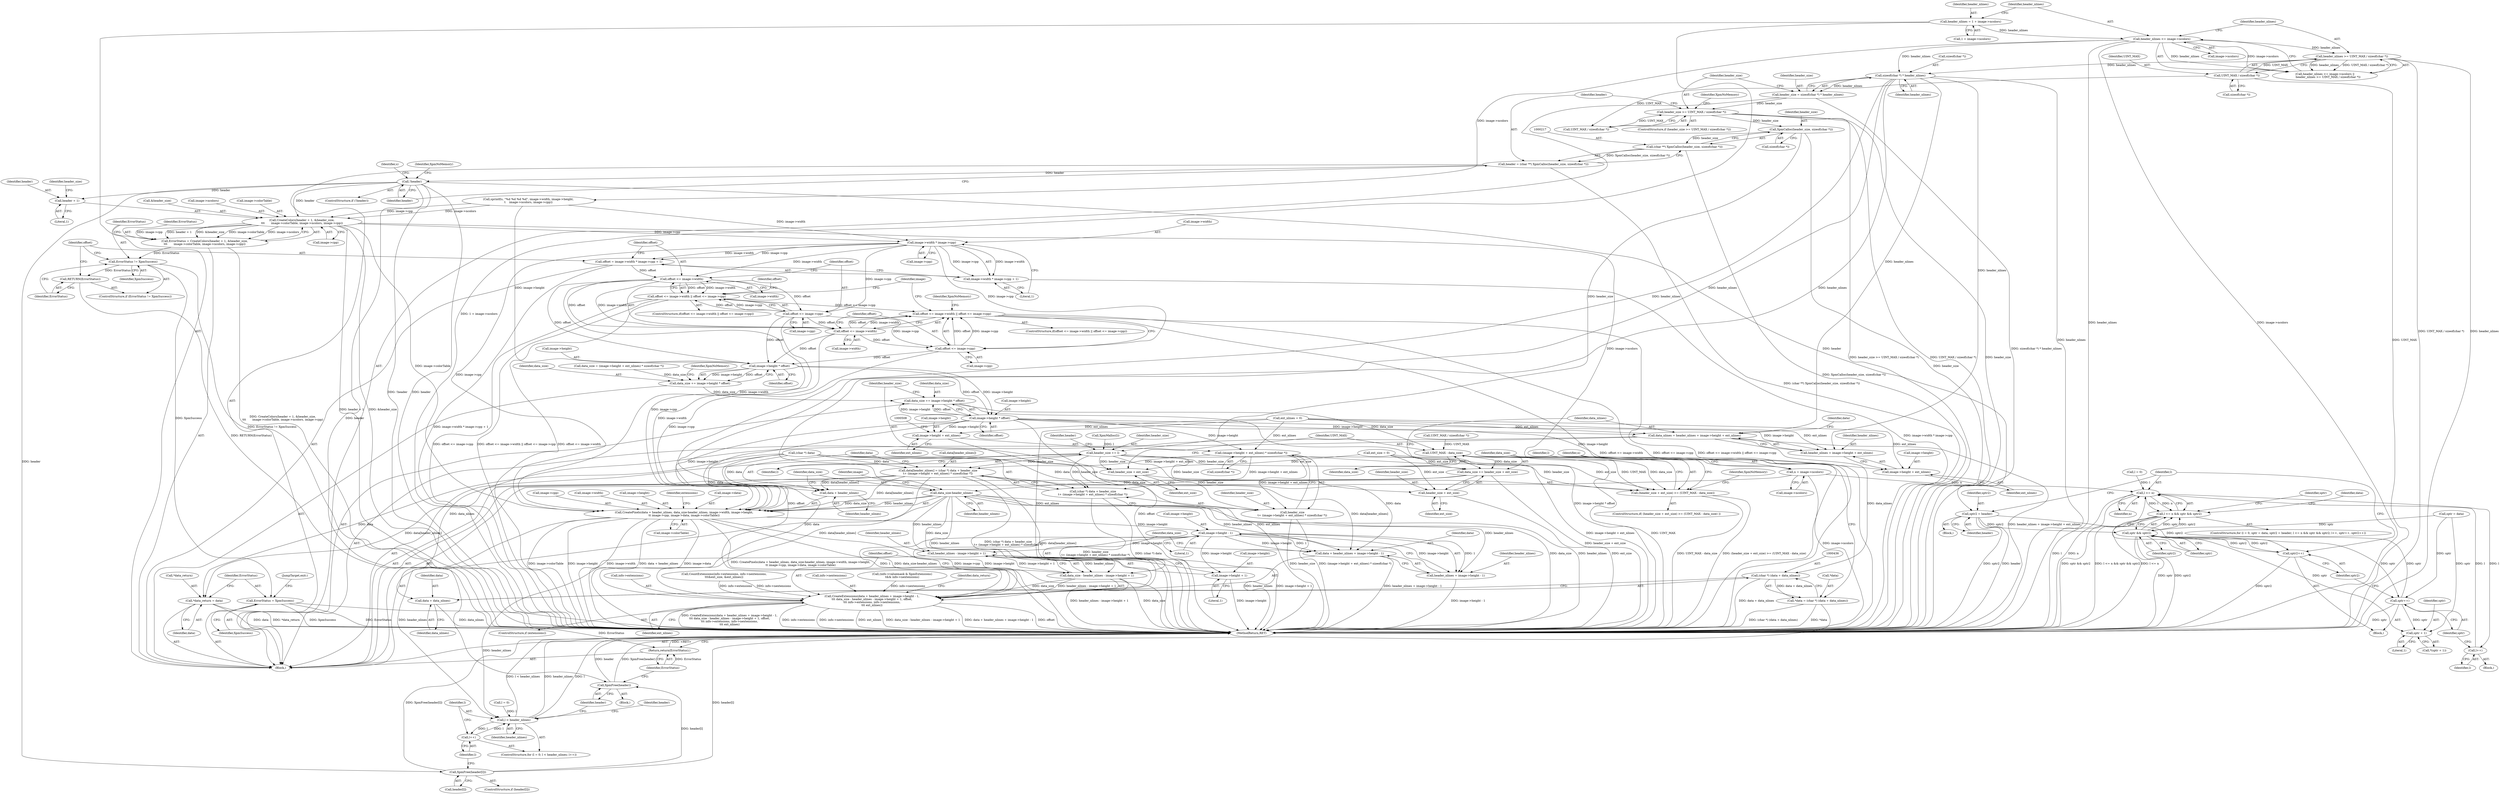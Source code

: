digraph "0_libXpm_d1167418f0fd02a27f617ec5afd6db053afbe185@API" {
"1000201" [label="(Call,sizeof(char *) * header_nlines)"];
"1000186" [label="(Call,header_nlines <= image->ncolors)"];
"1000177" [label="(Call,header_nlines = 1 + image->ncolors)"];
"1000191" [label="(Call,header_nlines >= UINT_MAX / sizeof(char *))"];
"1000193" [label="(Call,UINT_MAX / sizeof(char *))"];
"1000199" [label="(Call,header_size = sizeof(char *) * header_nlines)"];
"1000206" [label="(Call,header_size >= UINT_MAX / sizeof(char *))"];
"1000218" [label="(Call,XpmCalloc(header_size, sizeof(char *)))"];
"1000216" [label="(Call,(char **) XpmCalloc(header_size, sizeof(char *)))"];
"1000214" [label="(Call,header = (char **) XpmCalloc(header_size, sizeof(char *)))"];
"1000223" [label="(Call,!header)"];
"1000309" [label="(Call,CreateColors(header + 1, &header_size,\n\t\t\t       image->colorTable, image->ncolors, image->cpp))"];
"1000307" [label="(Call,ErrorStatus = CreateColors(header + 1, &header_size,\n\t\t\t       image->colorTable, image->ncolors, image->cpp))"];
"1000325" [label="(Call,ErrorStatus != XpmSuccess)"];
"1000328" [label="(Call,RETURN(ErrorStatus))"];
"1000564" [label="(Call,ErrorStatus = XpmSuccess)"];
"1000590" [label="(Return,return(ErrorStatus);)"];
"1000333" [label="(Call,image->width * image->cpp)"];
"1000330" [label="(Call,offset = image->width * image->cpp + 1)"];
"1000343" [label="(Call,offset <= image->width)"];
"1000342" [label="(Call,offset <= image->width || offset <= image->cpp)"];
"1000354" [label="(Call,offset <= image->width || offset <= image->cpp)"];
"1000348" [label="(Call,offset <= image->cpp)"];
"1000355" [label="(Call,offset <= image->width)"];
"1000360" [label="(Call,offset <= image->cpp)"];
"1000394" [label="(Call,image->height * offset)"];
"1000392" [label="(Call,data_size += image->height * offset)"];
"1000401" [label="(Call,data_size += image->height * offset)"];
"1000413" [label="(Call,UINT_MAX - data_size)"];
"1000409" [label="(Call,(header_size + ext_size) >= (UINT_MAX - data_size))"];
"1000418" [label="(Call,data_size += header_size + ext_size)"];
"1000513" [label="(Call,data_size-header_nlines)"];
"1000509" [label="(Call,CreatePixels(data + header_nlines, data_size-header_nlines, image->width, image->height,\n\t\t image->cpp, image->data, image->colorTable))"];
"1000538" [label="(Call,image->height - 1)"];
"1000533" [label="(Call,CreateExtensions(data + header_nlines + image->height - 1,\n\t\t\t data_size - header_nlines - image->height + 1, offset,\n\t\t\t info->extensions, info->nextensions,\n\t\t\t ext_nlines))"];
"1000534" [label="(Call,data + header_nlines + image->height - 1)"];
"1000536" [label="(Call,header_nlines + image->height - 1)"];
"1000545" [label="(Call,header_nlines - image->height + 1)"];
"1000543" [label="(Call,data_size - header_nlines - image->height + 1)"];
"1000575" [label="(Call,l < header_nlines)"];
"1000578" [label="(Call,l++)"];
"1000547" [label="(Call,image->height + 1)"];
"1000403" [label="(Call,image->height * offset)"];
"1000423" [label="(Call,data_nlines = header_nlines + image->height + ext_nlines)"];
"1000435" [label="(Call,(char *) (data + data_nlines))"];
"1000432" [label="(Call,*data = (char *) (data + data_nlines))"];
"1000437" [label="(Call,data + data_nlines)"];
"1000425" [label="(Call,header_nlines + image->height + ext_nlines)"];
"1000427" [label="(Call,image->height + ext_nlines)"];
"1000501" [label="(Call,(image->height + ext_nlines) * sizeof(char *))"];
"1000491" [label="(Call,data[header_nlines] = (char *) data + header_size\n\t+ (image->height + ext_nlines) * sizeof(char *))"];
"1000510" [label="(Call,data + header_nlines)"];
"1000560" [label="(Call,*data_return = data)"];
"1000495" [label="(Call,(char *) data + header_size\n\t+ (image->height + ext_nlines) * sizeof(char *))"];
"1000499" [label="(Call,header_size\n\t+ (image->height + ext_nlines) * sizeof(char *))"];
"1000502" [label="(Call,image->height + ext_nlines)"];
"1000332" [label="(Call,image->width * image->cpp + 1)"];
"1000440" [label="(Call,n = image->ncolors)"];
"1000458" [label="(Call,l <= n)"];
"1000457" [label="(Call,l <= n && sptr && sptr2)"];
"1000465" [label="(Call,l++)"];
"1000310" [label="(Call,header + 1)"];
"1000454" [label="(Call,sptr2 = header)"];
"1000461" [label="(Call,sptr && sptr2)"];
"1000468" [label="(Call,sptr++)"];
"1000480" [label="(Call,sptr + 1)"];
"1000470" [label="(Call,sptr2++)"];
"1000584" [label="(Call,XpmFree(header[l]))"];
"1000588" [label="(Call,XpmFree(header))"];
"1000300" [label="(Call,header_size += l)"];
"1000410" [label="(Call,header_size + ext_size)"];
"1000420" [label="(Call,header_size + ext_size)"];
"1000177" [label="(Call,header_nlines = 1 + image->ncolors)"];
"1000585" [label="(Call,header[l])"];
"1000355" [label="(Call,offset <= image->width)"];
"1000482" [label="(Literal,1)"];
"1000435" [label="(Call,(char *) (data + data_nlines))"];
"1000321" [label="(Call,image->cpp)"];
"1000200" [label="(Identifier,header_size)"];
"1000222" [label="(ControlStructure,if (!header))"];
"1000332" [label="(Call,image->width * image->cpp + 1)"];
"1000500" [label="(Identifier,header_size)"];
"1000314" [label="(Identifier,header_size)"];
"1000432" [label="(Call,*data = (char *) (data + data_nlines))"];
"1000481" [label="(Identifier,sptr)"];
"1000207" [label="(Identifier,header_size)"];
"1000495" [label="(Call,(char *) data + header_size\n\t+ (image->height + ext_nlines) * sizeof(char *))"];
"1000442" [label="(Call,image->ncolors)"];
"1000547" [label="(Call,image->height + 1)"];
"1000348" [label="(Call,offset <= image->cpp)"];
"1000344" [label="(Identifier,offset)"];
"1000544" [label="(Identifier,data_size)"];
"1000404" [label="(Call,image->height)"];
"1000491" [label="(Call,data[header_nlines] = (char *) data + header_size\n\t+ (image->height + ext_nlines) * sizeof(char *))"];
"1000543" [label="(Call,data_size - header_nlines - image->height + 1)"];
"1000433" [label="(Call,*data)"];
"1000545" [label="(Call,header_nlines - image->height + 1)"];
"1000331" [label="(Identifier,offset)"];
"1000507" [label="(Call,sizeof(char *))"];
"1000499" [label="(Call,header_size\n\t+ (image->height + ext_nlines) * sizeof(char *))"];
"1000463" [label="(Identifier,sptr2)"];
"1000178" [label="(Identifier,header_nlines)"];
"1000413" [label="(Call,UINT_MAX - data_size)"];
"1000199" [label="(Call,header_size = sizeof(char *) * header_nlines)"];
"1000522" [label="(Call,image->cpp)"];
"1000580" [label="(ControlStructure,if (header[l]))"];
"1000137" [label="(Call,ext_size = 0)"];
"1000567" [label="(JumpTarget,exit:)"];
"1000516" [label="(Call,image->width)"];
"1000188" [label="(Call,image->ncolors)"];
"1000455" [label="(Identifier,sptr2)"];
"1000410" [label="(Call,header_size + ext_size)"];
"1000305" [label="(Identifier,header)"];
"1000228" [label="(Identifier,s)"];
"1000309" [label="(Call,CreateColors(header + 1, &header_size,\n\t\t\t       image->colorTable, image->ncolors, image->cpp))"];
"1000337" [label="(Call,image->cpp)"];
"1000422" [label="(Identifier,ext_size)"];
"1000356" [label="(Identifier,offset)"];
"1000333" [label="(Call,image->width * image->cpp)"];
"1000371" [label="(Identifier,image)"];
"1000424" [label="(Identifier,data_nlines)"];
"1000561" [label="(Call,*data_return)"];
"1000311" [label="(Identifier,header)"];
"1000343" [label="(Call,offset <= image->width)"];
"1000292" [label="(Call,XpmMalloc(l))"];
"1000219" [label="(Identifier,header_size)"];
"1000328" [label="(Call,RETURN(ErrorStatus))"];
"1000445" [label="(ControlStructure,for (l = 0, sptr = data, sptr2 = header; l <= n && sptr && sptr2; l++, sptr++, sptr2++))"];
"1000394" [label="(Call,image->height * offset)"];
"1000465" [label="(Call,l++)"];
"1000230" [label="(Call,sprintf(s, \"%d %d %d %d\", image->width, image->height,\n\t    image->ncolors, image->cpp))"];
"1000589" [label="(Identifier,header)"];
"1000450" [label="(Block,)"];
"1000310" [label="(Call,header + 1)"];
"1000195" [label="(Call,sizeof(char *))"];
"1000403" [label="(Call,image->height * offset)"];
"1000536" [label="(Call,header_nlines + image->height - 1)"];
"1000179" [label="(Call,1 + image->ncolors)"];
"1000329" [label="(Identifier,ErrorStatus)"];
"1000393" [label="(Identifier,data_size)"];
"1000501" [label="(Call,(image->height + ext_nlines) * sizeof(char *))"];
"1000560" [label="(Call,*data_return = data)"];
"1000325" [label="(Call,ErrorStatus != XpmSuccess)"];
"1000398" [label="(Identifier,offset)"];
"1000205" [label="(ControlStructure,if (header_size >= UINT_MAX / sizeof(char *)))"];
"1000451" [label="(Call,sptr = data)"];
"1000407" [label="(Identifier,offset)"];
"1000419" [label="(Identifier,data_size)"];
"1000313" [label="(Call,&header_size)"];
"1000519" [label="(Call,image->height)"];
"1000434" [label="(Identifier,data)"];
"1000509" [label="(Call,CreatePixels(data + header_nlines, data_size-header_nlines, image->width, image->height,\n\t\t image->cpp, image->data, image->colorTable))"];
"1000466" [label="(Identifier,l)"];
"1000479" [label="(Call,*(sptr + 1))"];
"1000470" [label="(Call,sptr2++)"];
"1000226" [label="(Identifier,XpmNoMemory)"];
"1000551" [label="(Literal,1)"];
"1000440" [label="(Call,n = image->ncolors)"];
"1000459" [label="(Identifier,l)"];
"1000462" [label="(Identifier,sptr)"];
"1000334" [label="(Call,image->width)"];
"1000469" [label="(Identifier,sptr)"];
"1000202" [label="(Call,sizeof(char *))"];
"1000533" [label="(Call,CreateExtensions(data + header_nlines + image->height - 1,\n\t\t\t data_size - header_nlines - image->height + 1, offset,\n\t\t\t info->extensions, info->nextensions,\n\t\t\t ext_nlines))"];
"1000538" [label="(Call,image->height - 1)"];
"1000302" [label="(Identifier,l)"];
"1000438" [label="(Identifier,data)"];
"1000308" [label="(Identifier,ErrorStatus)"];
"1000216" [label="(Call,(char **) XpmCalloc(header_size, sizeof(char *)))"];
"1000590" [label="(Return,return(ErrorStatus);)"];
"1000475" [label="(Identifier,sptr)"];
"1000576" [label="(Identifier,l)"];
"1000141" [label="(Call,ext_nlines = 0)"];
"1000117" [label="(Block,)"];
"1000535" [label="(Identifier,data)"];
"1000582" [label="(Identifier,header)"];
"1000460" [label="(Identifier,n)"];
"1000532" [label="(Identifier,extensions)"];
"1000191" [label="(Call,header_nlines >= UINT_MAX / sizeof(char *))"];
"1000392" [label="(Call,data_size += image->height * offset)"];
"1000301" [label="(Identifier,header_size)"];
"1000441" [label="(Identifier,n)"];
"1000345" [label="(Call,image->width)"];
"1000380" [label="(Call,data_size = (image->height + ext_nlines) * sizeof(char *))"];
"1000395" [label="(Call,image->height)"];
"1000575" [label="(Call,l < header_nlines)"];
"1000307" [label="(Call,ErrorStatus = CreateColors(header + 1, &header_size,\n\t\t\t       image->colorTable, image->ncolors, image->cpp))"];
"1000318" [label="(Call,image->ncolors)"];
"1000414" [label="(Identifier,UINT_MAX)"];
"1000324" [label="(ControlStructure,if (ErrorStatus != XpmSuccess))"];
"1000563" [label="(Identifier,data)"];
"1000192" [label="(Identifier,header_nlines)"];
"1000493" [label="(Identifier,data)"];
"1000457" [label="(Call,l <= n && sptr && sptr2)"];
"1000542" [label="(Literal,1)"];
"1000588" [label="(Call,XpmFree(header))"];
"1000565" [label="(Identifier,ErrorStatus)"];
"1000458" [label="(Call,l <= n)"];
"1000213" [label="(Identifier,XpmNoMemory)"];
"1000456" [label="(Identifier,header)"];
"1000480" [label="(Call,sptr + 1)"];
"1000546" [label="(Identifier,header_nlines)"];
"1000426" [label="(Identifier,header_nlines)"];
"1000208" [label="(Call,UINT_MAX / sizeof(char *))"];
"1000418" [label="(Call,data_size += header_size + ext_size)"];
"1000186" [label="(Call,header_nlines <= image->ncolors)"];
"1000315" [label="(Call,image->colorTable)"];
"1000193" [label="(Call,UINT_MAX / sizeof(char *))"];
"1000362" [label="(Call,image->cpp)"];
"1000330" [label="(Call,offset = image->width * image->cpp + 1)"];
"1000400" [label="(Identifier,XpmNoMemory)"];
"1000566" [label="(Identifier,XpmSuccess)"];
"1000366" [label="(Identifier,XpmNoMemory)"];
"1000215" [label="(Identifier,header)"];
"1000512" [label="(Identifier,header_nlines)"];
"1000411" [label="(Identifier,header_size)"];
"1000326" [label="(Identifier,ErrorStatus)"];
"1000454" [label="(Call,sptr2 = header)"];
"1000537" [label="(Identifier,header_nlines)"];
"1000492" [label="(Call,data[header_nlines])"];
"1000511" [label="(Identifier,data)"];
"1000412" [label="(Identifier,ext_size)"];
"1000548" [label="(Call,image->height)"];
"1000185" [label="(Call,header_nlines <= image->ncolors ||\n       header_nlines >= UINT_MAX / sizeof(char *))"];
"1000539" [label="(Call,image->height)"];
"1000423" [label="(Call,data_nlines = header_nlines + image->height + ext_nlines)"];
"1000360" [label="(Call,offset <= image->cpp)"];
"1000417" [label="(Identifier,XpmNoMemory)"];
"1000420" [label="(Call,header_size + ext_size)"];
"1000556" [label="(Call,info->nextensions)"];
"1000341" [label="(ControlStructure,if(offset <= image->width || offset <= image->cpp))"];
"1000204" [label="(Identifier,header_nlines)"];
"1000220" [label="(Call,sizeof(char *))"];
"1000350" [label="(Call,image->cpp)"];
"1000201" [label="(Call,sizeof(char *) * header_nlines)"];
"1000155" [label="(Call,(info->valuemask & XpmExtensions)\n\t&& info->nextensions)"];
"1000431" [label="(Identifier,ext_nlines)"];
"1000572" [label="(Call,l = 0)"];
"1000349" [label="(Identifier,offset)"];
"1000300" [label="(Call,header_size += l)"];
"1000531" [label="(ControlStructure,if (extensions))"];
"1000428" [label="(Call,image->height)"];
"1000401" [label="(Call,data_size += image->height * offset)"];
"1000591" [label="(Identifier,ErrorStatus)"];
"1000357" [label="(Call,image->width)"];
"1000592" [label="(MethodReturn,RET)"];
"1000223" [label="(Call,!header)"];
"1000525" [label="(Call,image->data)"];
"1000559" [label="(Identifier,ext_nlines)"];
"1000513" [label="(Call,data_size-header_nlines)"];
"1000415" [label="(Identifier,data_size)"];
"1000194" [label="(Identifier,UINT_MAX)"];
"1000562" [label="(Identifier,data_return)"];
"1000218" [label="(Call,XpmCalloc(header_size, sizeof(char *)))"];
"1000214" [label="(Call,header = (char **) XpmCalloc(header_size, sizeof(char *)))"];
"1000166" [label="(Call,CountExtensions(info->extensions, info->nextensions,\n\t\t\t&ext_size, &ext_nlines))"];
"1000437" [label="(Call,data + data_nlines)"];
"1000448" [label="(Identifier,l)"];
"1000570" [label="(Block,)"];
"1000327" [label="(Identifier,XpmSuccess)"];
"1000206" [label="(Call,header_size >= UINT_MAX / sizeof(char *))"];
"1000553" [label="(Call,info->extensions)"];
"1000187" [label="(Identifier,header_nlines)"];
"1000571" [label="(ControlStructure,for (l = 0; l < header_nlines; l++))"];
"1000496" [label="(Call,(char *) data)"];
"1000464" [label="(Block,)"];
"1000471" [label="(Identifier,sptr2)"];
"1000514" [label="(Identifier,data_size)"];
"1000502" [label="(Call,image->height + ext_nlines)"];
"1000361" [label="(Identifier,offset)"];
"1000564" [label="(Call,ErrorStatus = XpmSuccess)"];
"1000408" [label="(ControlStructure,if( (header_size + ext_size) >= (UINT_MAX - data_size) ))"];
"1000517" [label="(Identifier,image)"];
"1000224" [label="(Identifier,header)"];
"1000354" [label="(Call,offset <= image->width || offset <= image->cpp)"];
"1000579" [label="(Identifier,l)"];
"1000427" [label="(Call,image->height + ext_nlines)"];
"1000425" [label="(Call,header_nlines + image->height + ext_nlines)"];
"1000447" [label="(Call,l = 0)"];
"1000342" [label="(Call,offset <= image->width || offset <= image->cpp)"];
"1000461" [label="(Call,sptr && sptr2)"];
"1000468" [label="(Call,sptr++)"];
"1000584" [label="(Call,XpmFree(header[l]))"];
"1000374" [label="(Call,UINT_MAX / sizeof(char *))"];
"1000503" [label="(Call,image->height)"];
"1000506" [label="(Identifier,ext_nlines)"];
"1000510" [label="(Call,data + header_nlines)"];
"1000312" [label="(Literal,1)"];
"1000467" [label="(Block,)"];
"1000340" [label="(Literal,1)"];
"1000402" [label="(Identifier,data_size)"];
"1000552" [label="(Identifier,offset)"];
"1000439" [label="(Identifier,data_nlines)"];
"1000353" [label="(ControlStructure,if(offset <= image->width || offset <= image->cpp))"];
"1000515" [label="(Identifier,header_nlines)"];
"1000578" [label="(Call,l++)"];
"1000409" [label="(Call,(header_size + ext_size) >= (UINT_MAX - data_size))"];
"1000528" [label="(Call,image->colorTable)"];
"1000421" [label="(Identifier,header_size)"];
"1000534" [label="(Call,data + header_nlines + image->height - 1)"];
"1000577" [label="(Identifier,header_nlines)"];
"1000201" -> "1000199"  [label="AST: "];
"1000201" -> "1000204"  [label="CFG: "];
"1000202" -> "1000201"  [label="AST: "];
"1000204" -> "1000201"  [label="AST: "];
"1000199" -> "1000201"  [label="CFG: "];
"1000201" -> "1000592"  [label="DDG: header_nlines"];
"1000201" -> "1000199"  [label="DDG: header_nlines"];
"1000186" -> "1000201"  [label="DDG: header_nlines"];
"1000191" -> "1000201"  [label="DDG: header_nlines"];
"1000201" -> "1000423"  [label="DDG: header_nlines"];
"1000201" -> "1000425"  [label="DDG: header_nlines"];
"1000201" -> "1000509"  [label="DDG: header_nlines"];
"1000201" -> "1000510"  [label="DDG: header_nlines"];
"1000201" -> "1000513"  [label="DDG: header_nlines"];
"1000186" -> "1000185"  [label="AST: "];
"1000186" -> "1000188"  [label="CFG: "];
"1000187" -> "1000186"  [label="AST: "];
"1000188" -> "1000186"  [label="AST: "];
"1000192" -> "1000186"  [label="CFG: "];
"1000185" -> "1000186"  [label="CFG: "];
"1000186" -> "1000592"  [label="DDG: image->ncolors"];
"1000186" -> "1000592"  [label="DDG: header_nlines"];
"1000186" -> "1000185"  [label="DDG: header_nlines"];
"1000186" -> "1000185"  [label="DDG: image->ncolors"];
"1000177" -> "1000186"  [label="DDG: header_nlines"];
"1000186" -> "1000191"  [label="DDG: header_nlines"];
"1000186" -> "1000230"  [label="DDG: image->ncolors"];
"1000177" -> "1000117"  [label="AST: "];
"1000177" -> "1000179"  [label="CFG: "];
"1000178" -> "1000177"  [label="AST: "];
"1000179" -> "1000177"  [label="AST: "];
"1000187" -> "1000177"  [label="CFG: "];
"1000177" -> "1000592"  [label="DDG: 1 + image->ncolors"];
"1000191" -> "1000185"  [label="AST: "];
"1000191" -> "1000193"  [label="CFG: "];
"1000192" -> "1000191"  [label="AST: "];
"1000193" -> "1000191"  [label="AST: "];
"1000185" -> "1000191"  [label="CFG: "];
"1000191" -> "1000592"  [label="DDG: UINT_MAX / sizeof(char *)"];
"1000191" -> "1000592"  [label="DDG: header_nlines"];
"1000191" -> "1000185"  [label="DDG: header_nlines"];
"1000191" -> "1000185"  [label="DDG: UINT_MAX / sizeof(char *)"];
"1000193" -> "1000191"  [label="DDG: UINT_MAX"];
"1000193" -> "1000195"  [label="CFG: "];
"1000194" -> "1000193"  [label="AST: "];
"1000195" -> "1000193"  [label="AST: "];
"1000193" -> "1000592"  [label="DDG: UINT_MAX"];
"1000193" -> "1000208"  [label="DDG: UINT_MAX"];
"1000199" -> "1000117"  [label="AST: "];
"1000200" -> "1000199"  [label="AST: "];
"1000207" -> "1000199"  [label="CFG: "];
"1000199" -> "1000592"  [label="DDG: sizeof(char *) * header_nlines"];
"1000199" -> "1000206"  [label="DDG: header_size"];
"1000206" -> "1000205"  [label="AST: "];
"1000206" -> "1000208"  [label="CFG: "];
"1000207" -> "1000206"  [label="AST: "];
"1000208" -> "1000206"  [label="AST: "];
"1000213" -> "1000206"  [label="CFG: "];
"1000215" -> "1000206"  [label="CFG: "];
"1000206" -> "1000592"  [label="DDG: header_size >= UINT_MAX / sizeof(char *)"];
"1000206" -> "1000592"  [label="DDG: UINT_MAX / sizeof(char *)"];
"1000206" -> "1000592"  [label="DDG: header_size"];
"1000208" -> "1000206"  [label="DDG: UINT_MAX"];
"1000206" -> "1000218"  [label="DDG: header_size"];
"1000218" -> "1000216"  [label="AST: "];
"1000218" -> "1000220"  [label="CFG: "];
"1000219" -> "1000218"  [label="AST: "];
"1000220" -> "1000218"  [label="AST: "];
"1000216" -> "1000218"  [label="CFG: "];
"1000218" -> "1000592"  [label="DDG: header_size"];
"1000218" -> "1000216"  [label="DDG: header_size"];
"1000218" -> "1000300"  [label="DDG: header_size"];
"1000216" -> "1000214"  [label="AST: "];
"1000217" -> "1000216"  [label="AST: "];
"1000214" -> "1000216"  [label="CFG: "];
"1000216" -> "1000592"  [label="DDG: XpmCalloc(header_size, sizeof(char *))"];
"1000216" -> "1000214"  [label="DDG: XpmCalloc(header_size, sizeof(char *))"];
"1000214" -> "1000117"  [label="AST: "];
"1000215" -> "1000214"  [label="AST: "];
"1000224" -> "1000214"  [label="CFG: "];
"1000214" -> "1000592"  [label="DDG: (char **) XpmCalloc(header_size, sizeof(char *))"];
"1000214" -> "1000223"  [label="DDG: header"];
"1000223" -> "1000222"  [label="AST: "];
"1000223" -> "1000224"  [label="CFG: "];
"1000224" -> "1000223"  [label="AST: "];
"1000226" -> "1000223"  [label="CFG: "];
"1000228" -> "1000223"  [label="CFG: "];
"1000223" -> "1000592"  [label="DDG: !header"];
"1000223" -> "1000592"  [label="DDG: header"];
"1000223" -> "1000309"  [label="DDG: header"];
"1000223" -> "1000310"  [label="DDG: header"];
"1000223" -> "1000454"  [label="DDG: header"];
"1000223" -> "1000584"  [label="DDG: header"];
"1000223" -> "1000588"  [label="DDG: header"];
"1000309" -> "1000307"  [label="AST: "];
"1000309" -> "1000321"  [label="CFG: "];
"1000310" -> "1000309"  [label="AST: "];
"1000313" -> "1000309"  [label="AST: "];
"1000315" -> "1000309"  [label="AST: "];
"1000318" -> "1000309"  [label="AST: "];
"1000321" -> "1000309"  [label="AST: "];
"1000307" -> "1000309"  [label="CFG: "];
"1000309" -> "1000592"  [label="DDG: header + 1"];
"1000309" -> "1000592"  [label="DDG: &header_size"];
"1000309" -> "1000307"  [label="DDG: image->cpp"];
"1000309" -> "1000307"  [label="DDG: header + 1"];
"1000309" -> "1000307"  [label="DDG: &header_size"];
"1000309" -> "1000307"  [label="DDG: image->colorTable"];
"1000309" -> "1000307"  [label="DDG: image->ncolors"];
"1000230" -> "1000309"  [label="DDG: image->ncolors"];
"1000230" -> "1000309"  [label="DDG: image->cpp"];
"1000309" -> "1000333"  [label="DDG: image->cpp"];
"1000309" -> "1000440"  [label="DDG: image->ncolors"];
"1000309" -> "1000509"  [label="DDG: image->colorTable"];
"1000307" -> "1000117"  [label="AST: "];
"1000308" -> "1000307"  [label="AST: "];
"1000326" -> "1000307"  [label="CFG: "];
"1000307" -> "1000592"  [label="DDG: CreateColors(header + 1, &header_size,\n\t\t\t       image->colorTable, image->ncolors, image->cpp)"];
"1000307" -> "1000325"  [label="DDG: ErrorStatus"];
"1000325" -> "1000324"  [label="AST: "];
"1000325" -> "1000327"  [label="CFG: "];
"1000326" -> "1000325"  [label="AST: "];
"1000327" -> "1000325"  [label="AST: "];
"1000329" -> "1000325"  [label="CFG: "];
"1000331" -> "1000325"  [label="CFG: "];
"1000325" -> "1000592"  [label="DDG: ErrorStatus != XpmSuccess"];
"1000325" -> "1000328"  [label="DDG: ErrorStatus"];
"1000325" -> "1000564"  [label="DDG: XpmSuccess"];
"1000328" -> "1000324"  [label="AST: "];
"1000328" -> "1000329"  [label="CFG: "];
"1000329" -> "1000328"  [label="AST: "];
"1000331" -> "1000328"  [label="CFG: "];
"1000328" -> "1000592"  [label="DDG: RETURN(ErrorStatus)"];
"1000564" -> "1000117"  [label="AST: "];
"1000564" -> "1000566"  [label="CFG: "];
"1000565" -> "1000564"  [label="AST: "];
"1000566" -> "1000564"  [label="AST: "];
"1000567" -> "1000564"  [label="CFG: "];
"1000564" -> "1000592"  [label="DDG: XpmSuccess"];
"1000564" -> "1000592"  [label="DDG: ErrorStatus"];
"1000564" -> "1000590"  [label="DDG: ErrorStatus"];
"1000590" -> "1000117"  [label="AST: "];
"1000590" -> "1000591"  [label="CFG: "];
"1000591" -> "1000590"  [label="AST: "];
"1000592" -> "1000590"  [label="CFG: "];
"1000590" -> "1000592"  [label="DDG: <RET>"];
"1000591" -> "1000590"  [label="DDG: ErrorStatus"];
"1000333" -> "1000332"  [label="AST: "];
"1000333" -> "1000337"  [label="CFG: "];
"1000334" -> "1000333"  [label="AST: "];
"1000337" -> "1000333"  [label="AST: "];
"1000340" -> "1000333"  [label="CFG: "];
"1000333" -> "1000330"  [label="DDG: image->width"];
"1000333" -> "1000330"  [label="DDG: image->cpp"];
"1000333" -> "1000332"  [label="DDG: image->width"];
"1000333" -> "1000332"  [label="DDG: image->cpp"];
"1000230" -> "1000333"  [label="DDG: image->width"];
"1000333" -> "1000343"  [label="DDG: image->width"];
"1000333" -> "1000348"  [label="DDG: image->cpp"];
"1000333" -> "1000360"  [label="DDG: image->cpp"];
"1000333" -> "1000509"  [label="DDG: image->cpp"];
"1000330" -> "1000117"  [label="AST: "];
"1000330" -> "1000332"  [label="CFG: "];
"1000331" -> "1000330"  [label="AST: "];
"1000332" -> "1000330"  [label="AST: "];
"1000344" -> "1000330"  [label="CFG: "];
"1000330" -> "1000592"  [label="DDG: image->width * image->cpp + 1"];
"1000330" -> "1000343"  [label="DDG: offset"];
"1000343" -> "1000342"  [label="AST: "];
"1000343" -> "1000345"  [label="CFG: "];
"1000344" -> "1000343"  [label="AST: "];
"1000345" -> "1000343"  [label="AST: "];
"1000349" -> "1000343"  [label="CFG: "];
"1000342" -> "1000343"  [label="CFG: "];
"1000343" -> "1000342"  [label="DDG: offset"];
"1000343" -> "1000342"  [label="DDG: image->width"];
"1000343" -> "1000348"  [label="DDG: offset"];
"1000343" -> "1000355"  [label="DDG: offset"];
"1000343" -> "1000355"  [label="DDG: image->width"];
"1000343" -> "1000394"  [label="DDG: offset"];
"1000343" -> "1000509"  [label="DDG: image->width"];
"1000342" -> "1000341"  [label="AST: "];
"1000342" -> "1000348"  [label="CFG: "];
"1000348" -> "1000342"  [label="AST: "];
"1000356" -> "1000342"  [label="CFG: "];
"1000371" -> "1000342"  [label="CFG: "];
"1000342" -> "1000592"  [label="DDG: offset <= image->width"];
"1000342" -> "1000592"  [label="DDG: offset <= image->cpp"];
"1000342" -> "1000592"  [label="DDG: offset <= image->width || offset <= image->cpp"];
"1000348" -> "1000342"  [label="DDG: offset"];
"1000348" -> "1000342"  [label="DDG: image->cpp"];
"1000342" -> "1000354"  [label="DDG: offset <= image->cpp"];
"1000354" -> "1000353"  [label="AST: "];
"1000354" -> "1000355"  [label="CFG: "];
"1000354" -> "1000360"  [label="CFG: "];
"1000355" -> "1000354"  [label="AST: "];
"1000360" -> "1000354"  [label="AST: "];
"1000366" -> "1000354"  [label="CFG: "];
"1000371" -> "1000354"  [label="CFG: "];
"1000354" -> "1000592"  [label="DDG: offset <= image->cpp"];
"1000354" -> "1000592"  [label="DDG: offset <= image->width || offset <= image->cpp"];
"1000354" -> "1000592"  [label="DDG: offset <= image->width"];
"1000355" -> "1000354"  [label="DDG: offset"];
"1000355" -> "1000354"  [label="DDG: image->width"];
"1000360" -> "1000354"  [label="DDG: offset"];
"1000360" -> "1000354"  [label="DDG: image->cpp"];
"1000348" -> "1000350"  [label="CFG: "];
"1000349" -> "1000348"  [label="AST: "];
"1000350" -> "1000348"  [label="AST: "];
"1000348" -> "1000355"  [label="DDG: offset"];
"1000348" -> "1000360"  [label="DDG: image->cpp"];
"1000348" -> "1000394"  [label="DDG: offset"];
"1000348" -> "1000509"  [label="DDG: image->cpp"];
"1000355" -> "1000357"  [label="CFG: "];
"1000356" -> "1000355"  [label="AST: "];
"1000357" -> "1000355"  [label="AST: "];
"1000361" -> "1000355"  [label="CFG: "];
"1000355" -> "1000360"  [label="DDG: offset"];
"1000355" -> "1000394"  [label="DDG: offset"];
"1000355" -> "1000509"  [label="DDG: image->width"];
"1000360" -> "1000362"  [label="CFG: "];
"1000361" -> "1000360"  [label="AST: "];
"1000362" -> "1000360"  [label="AST: "];
"1000360" -> "1000394"  [label="DDG: offset"];
"1000360" -> "1000509"  [label="DDG: image->cpp"];
"1000394" -> "1000392"  [label="AST: "];
"1000394" -> "1000398"  [label="CFG: "];
"1000395" -> "1000394"  [label="AST: "];
"1000398" -> "1000394"  [label="AST: "];
"1000392" -> "1000394"  [label="CFG: "];
"1000394" -> "1000392"  [label="DDG: image->height"];
"1000394" -> "1000392"  [label="DDG: offset"];
"1000230" -> "1000394"  [label="DDG: image->height"];
"1000394" -> "1000403"  [label="DDG: image->height"];
"1000394" -> "1000403"  [label="DDG: offset"];
"1000392" -> "1000117"  [label="AST: "];
"1000393" -> "1000392"  [label="AST: "];
"1000400" -> "1000392"  [label="CFG: "];
"1000380" -> "1000392"  [label="DDG: data_size"];
"1000392" -> "1000401"  [label="DDG: data_size"];
"1000401" -> "1000117"  [label="AST: "];
"1000401" -> "1000403"  [label="CFG: "];
"1000402" -> "1000401"  [label="AST: "];
"1000403" -> "1000401"  [label="AST: "];
"1000411" -> "1000401"  [label="CFG: "];
"1000401" -> "1000592"  [label="DDG: image->height * offset"];
"1000403" -> "1000401"  [label="DDG: image->height"];
"1000403" -> "1000401"  [label="DDG: offset"];
"1000401" -> "1000413"  [label="DDG: data_size"];
"1000413" -> "1000409"  [label="AST: "];
"1000413" -> "1000415"  [label="CFG: "];
"1000414" -> "1000413"  [label="AST: "];
"1000415" -> "1000413"  [label="AST: "];
"1000409" -> "1000413"  [label="CFG: "];
"1000413" -> "1000592"  [label="DDG: UINT_MAX"];
"1000413" -> "1000409"  [label="DDG: UINT_MAX"];
"1000413" -> "1000409"  [label="DDG: data_size"];
"1000374" -> "1000413"  [label="DDG: UINT_MAX"];
"1000413" -> "1000418"  [label="DDG: data_size"];
"1000409" -> "1000408"  [label="AST: "];
"1000410" -> "1000409"  [label="AST: "];
"1000417" -> "1000409"  [label="CFG: "];
"1000419" -> "1000409"  [label="CFG: "];
"1000409" -> "1000592"  [label="DDG: (header_size + ext_size) >= (UINT_MAX - data_size)"];
"1000409" -> "1000592"  [label="DDG: UINT_MAX - data_size"];
"1000300" -> "1000409"  [label="DDG: header_size"];
"1000137" -> "1000409"  [label="DDG: ext_size"];
"1000418" -> "1000117"  [label="AST: "];
"1000418" -> "1000420"  [label="CFG: "];
"1000419" -> "1000418"  [label="AST: "];
"1000420" -> "1000418"  [label="AST: "];
"1000424" -> "1000418"  [label="CFG: "];
"1000418" -> "1000592"  [label="DDG: header_size + ext_size"];
"1000300" -> "1000418"  [label="DDG: header_size"];
"1000137" -> "1000418"  [label="DDG: ext_size"];
"1000418" -> "1000513"  [label="DDG: data_size"];
"1000513" -> "1000509"  [label="AST: "];
"1000513" -> "1000515"  [label="CFG: "];
"1000514" -> "1000513"  [label="AST: "];
"1000515" -> "1000513"  [label="AST: "];
"1000517" -> "1000513"  [label="CFG: "];
"1000513" -> "1000592"  [label="DDG: data_size"];
"1000513" -> "1000592"  [label="DDG: header_nlines"];
"1000513" -> "1000509"  [label="DDG: data_size"];
"1000513" -> "1000509"  [label="DDG: header_nlines"];
"1000513" -> "1000533"  [label="DDG: header_nlines"];
"1000513" -> "1000534"  [label="DDG: header_nlines"];
"1000513" -> "1000536"  [label="DDG: header_nlines"];
"1000513" -> "1000543"  [label="DDG: data_size"];
"1000513" -> "1000545"  [label="DDG: header_nlines"];
"1000513" -> "1000575"  [label="DDG: header_nlines"];
"1000509" -> "1000117"  [label="AST: "];
"1000509" -> "1000528"  [label="CFG: "];
"1000510" -> "1000509"  [label="AST: "];
"1000516" -> "1000509"  [label="AST: "];
"1000519" -> "1000509"  [label="AST: "];
"1000522" -> "1000509"  [label="AST: "];
"1000525" -> "1000509"  [label="AST: "];
"1000528" -> "1000509"  [label="AST: "];
"1000532" -> "1000509"  [label="CFG: "];
"1000509" -> "1000592"  [label="DDG: image->data"];
"1000509" -> "1000592"  [label="DDG: CreatePixels(data + header_nlines, data_size-header_nlines, image->width, image->height,\n\t\t image->cpp, image->data, image->colorTable)"];
"1000509" -> "1000592"  [label="DDG: data_size-header_nlines"];
"1000509" -> "1000592"  [label="DDG: image->cpp"];
"1000509" -> "1000592"  [label="DDG: image->colorTable"];
"1000509" -> "1000592"  [label="DDG: image->height"];
"1000509" -> "1000592"  [label="DDG: image->width"];
"1000509" -> "1000592"  [label="DDG: data + header_nlines"];
"1000496" -> "1000509"  [label="DDG: data"];
"1000491" -> "1000509"  [label="DDG: data[header_nlines]"];
"1000403" -> "1000509"  [label="DDG: image->height"];
"1000509" -> "1000538"  [label="DDG: image->height"];
"1000538" -> "1000536"  [label="AST: "];
"1000538" -> "1000542"  [label="CFG: "];
"1000539" -> "1000538"  [label="AST: "];
"1000542" -> "1000538"  [label="AST: "];
"1000536" -> "1000538"  [label="CFG: "];
"1000538" -> "1000533"  [label="DDG: image->height"];
"1000538" -> "1000533"  [label="DDG: 1"];
"1000538" -> "1000534"  [label="DDG: image->height"];
"1000538" -> "1000534"  [label="DDG: 1"];
"1000538" -> "1000536"  [label="DDG: image->height"];
"1000538" -> "1000536"  [label="DDG: 1"];
"1000538" -> "1000545"  [label="DDG: image->height"];
"1000538" -> "1000547"  [label="DDG: image->height"];
"1000533" -> "1000531"  [label="AST: "];
"1000533" -> "1000559"  [label="CFG: "];
"1000534" -> "1000533"  [label="AST: "];
"1000543" -> "1000533"  [label="AST: "];
"1000552" -> "1000533"  [label="AST: "];
"1000553" -> "1000533"  [label="AST: "];
"1000556" -> "1000533"  [label="AST: "];
"1000559" -> "1000533"  [label="AST: "];
"1000562" -> "1000533"  [label="CFG: "];
"1000533" -> "1000592"  [label="DDG: CreateExtensions(data + header_nlines + image->height - 1,\n\t\t\t data_size - header_nlines - image->height + 1, offset,\n\t\t\t info->extensions, info->nextensions,\n\t\t\t ext_nlines)"];
"1000533" -> "1000592"  [label="DDG: info->extensions"];
"1000533" -> "1000592"  [label="DDG: info->nextensions"];
"1000533" -> "1000592"  [label="DDG: ext_nlines"];
"1000533" -> "1000592"  [label="DDG: data_size - header_nlines - image->height + 1"];
"1000533" -> "1000592"  [label="DDG: data + header_nlines + image->height - 1"];
"1000533" -> "1000592"  [label="DDG: offset"];
"1000491" -> "1000533"  [label="DDG: data[header_nlines]"];
"1000496" -> "1000533"  [label="DDG: data"];
"1000543" -> "1000533"  [label="DDG: data_size"];
"1000543" -> "1000533"  [label="DDG: header_nlines - image->height + 1"];
"1000403" -> "1000533"  [label="DDG: offset"];
"1000166" -> "1000533"  [label="DDG: info->extensions"];
"1000166" -> "1000533"  [label="DDG: info->nextensions"];
"1000155" -> "1000533"  [label="DDG: info->nextensions"];
"1000141" -> "1000533"  [label="DDG: ext_nlines"];
"1000534" -> "1000536"  [label="CFG: "];
"1000535" -> "1000534"  [label="AST: "];
"1000536" -> "1000534"  [label="AST: "];
"1000544" -> "1000534"  [label="CFG: "];
"1000534" -> "1000592"  [label="DDG: header_nlines + image->height - 1"];
"1000491" -> "1000534"  [label="DDG: data[header_nlines]"];
"1000496" -> "1000534"  [label="DDG: data"];
"1000537" -> "1000536"  [label="AST: "];
"1000536" -> "1000592"  [label="DDG: image->height - 1"];
"1000545" -> "1000543"  [label="AST: "];
"1000545" -> "1000547"  [label="CFG: "];
"1000546" -> "1000545"  [label="AST: "];
"1000547" -> "1000545"  [label="AST: "];
"1000543" -> "1000545"  [label="CFG: "];
"1000545" -> "1000592"  [label="DDG: header_nlines"];
"1000545" -> "1000592"  [label="DDG: image->height + 1"];
"1000545" -> "1000543"  [label="DDG: header_nlines"];
"1000545" -> "1000543"  [label="DDG: image->height + 1"];
"1000545" -> "1000575"  [label="DDG: header_nlines"];
"1000544" -> "1000543"  [label="AST: "];
"1000552" -> "1000543"  [label="CFG: "];
"1000543" -> "1000592"  [label="DDG: header_nlines - image->height + 1"];
"1000543" -> "1000592"  [label="DDG: data_size"];
"1000575" -> "1000571"  [label="AST: "];
"1000575" -> "1000577"  [label="CFG: "];
"1000576" -> "1000575"  [label="AST: "];
"1000577" -> "1000575"  [label="AST: "];
"1000582" -> "1000575"  [label="CFG: "];
"1000589" -> "1000575"  [label="CFG: "];
"1000575" -> "1000592"  [label="DDG: l < header_nlines"];
"1000575" -> "1000592"  [label="DDG: header_nlines"];
"1000575" -> "1000592"  [label="DDG: l"];
"1000578" -> "1000575"  [label="DDG: l"];
"1000572" -> "1000575"  [label="DDG: l"];
"1000575" -> "1000578"  [label="DDG: l"];
"1000578" -> "1000571"  [label="AST: "];
"1000578" -> "1000579"  [label="CFG: "];
"1000579" -> "1000578"  [label="AST: "];
"1000576" -> "1000578"  [label="CFG: "];
"1000547" -> "1000551"  [label="CFG: "];
"1000548" -> "1000547"  [label="AST: "];
"1000551" -> "1000547"  [label="AST: "];
"1000547" -> "1000592"  [label="DDG: image->height"];
"1000403" -> "1000407"  [label="CFG: "];
"1000404" -> "1000403"  [label="AST: "];
"1000407" -> "1000403"  [label="AST: "];
"1000403" -> "1000592"  [label="DDG: offset"];
"1000403" -> "1000423"  [label="DDG: image->height"];
"1000403" -> "1000425"  [label="DDG: image->height"];
"1000403" -> "1000427"  [label="DDG: image->height"];
"1000403" -> "1000501"  [label="DDG: image->height"];
"1000403" -> "1000502"  [label="DDG: image->height"];
"1000423" -> "1000117"  [label="AST: "];
"1000423" -> "1000425"  [label="CFG: "];
"1000424" -> "1000423"  [label="AST: "];
"1000425" -> "1000423"  [label="AST: "];
"1000434" -> "1000423"  [label="CFG: "];
"1000423" -> "1000592"  [label="DDG: header_nlines + image->height + ext_nlines"];
"1000141" -> "1000423"  [label="DDG: ext_nlines"];
"1000423" -> "1000435"  [label="DDG: data_nlines"];
"1000423" -> "1000437"  [label="DDG: data_nlines"];
"1000435" -> "1000432"  [label="AST: "];
"1000435" -> "1000437"  [label="CFG: "];
"1000436" -> "1000435"  [label="AST: "];
"1000437" -> "1000435"  [label="AST: "];
"1000432" -> "1000435"  [label="CFG: "];
"1000435" -> "1000592"  [label="DDG: data + data_nlines"];
"1000435" -> "1000432"  [label="DDG: data + data_nlines"];
"1000432" -> "1000117"  [label="AST: "];
"1000433" -> "1000432"  [label="AST: "];
"1000441" -> "1000432"  [label="CFG: "];
"1000432" -> "1000592"  [label="DDG: *data"];
"1000432" -> "1000592"  [label="DDG: (char *) (data + data_nlines)"];
"1000437" -> "1000439"  [label="CFG: "];
"1000438" -> "1000437"  [label="AST: "];
"1000439" -> "1000437"  [label="AST: "];
"1000437" -> "1000592"  [label="DDG: data_nlines"];
"1000425" -> "1000427"  [label="CFG: "];
"1000426" -> "1000425"  [label="AST: "];
"1000427" -> "1000425"  [label="AST: "];
"1000141" -> "1000425"  [label="DDG: ext_nlines"];
"1000427" -> "1000431"  [label="CFG: "];
"1000428" -> "1000427"  [label="AST: "];
"1000431" -> "1000427"  [label="AST: "];
"1000141" -> "1000427"  [label="DDG: ext_nlines"];
"1000501" -> "1000499"  [label="AST: "];
"1000501" -> "1000507"  [label="CFG: "];
"1000502" -> "1000501"  [label="AST: "];
"1000507" -> "1000501"  [label="AST: "];
"1000499" -> "1000501"  [label="CFG: "];
"1000501" -> "1000592"  [label="DDG: image->height + ext_nlines"];
"1000501" -> "1000491"  [label="DDG: image->height + ext_nlines"];
"1000501" -> "1000495"  [label="DDG: image->height + ext_nlines"];
"1000501" -> "1000499"  [label="DDG: image->height + ext_nlines"];
"1000141" -> "1000501"  [label="DDG: ext_nlines"];
"1000491" -> "1000117"  [label="AST: "];
"1000491" -> "1000495"  [label="CFG: "];
"1000492" -> "1000491"  [label="AST: "];
"1000495" -> "1000491"  [label="AST: "];
"1000511" -> "1000491"  [label="CFG: "];
"1000491" -> "1000592"  [label="DDG: (char *) data + header_size\n\t+ (image->height + ext_nlines) * sizeof(char *)"];
"1000491" -> "1000592"  [label="DDG: data[header_nlines]"];
"1000496" -> "1000491"  [label="DDG: data"];
"1000300" -> "1000491"  [label="DDG: header_size"];
"1000491" -> "1000510"  [label="DDG: data[header_nlines]"];
"1000491" -> "1000560"  [label="DDG: data[header_nlines]"];
"1000510" -> "1000512"  [label="CFG: "];
"1000511" -> "1000510"  [label="AST: "];
"1000512" -> "1000510"  [label="AST: "];
"1000514" -> "1000510"  [label="CFG: "];
"1000496" -> "1000510"  [label="DDG: data"];
"1000560" -> "1000117"  [label="AST: "];
"1000560" -> "1000563"  [label="CFG: "];
"1000561" -> "1000560"  [label="AST: "];
"1000563" -> "1000560"  [label="AST: "];
"1000565" -> "1000560"  [label="CFG: "];
"1000560" -> "1000592"  [label="DDG: data"];
"1000560" -> "1000592"  [label="DDG: *data_return"];
"1000496" -> "1000560"  [label="DDG: data"];
"1000495" -> "1000499"  [label="CFG: "];
"1000496" -> "1000495"  [label="AST: "];
"1000499" -> "1000495"  [label="AST: "];
"1000495" -> "1000592"  [label="DDG: (char *) data"];
"1000495" -> "1000592"  [label="DDG: header_size\n\t+ (image->height + ext_nlines) * sizeof(char *)"];
"1000496" -> "1000495"  [label="DDG: data"];
"1000300" -> "1000495"  [label="DDG: header_size"];
"1000500" -> "1000499"  [label="AST: "];
"1000499" -> "1000592"  [label="DDG: header_size"];
"1000499" -> "1000592"  [label="DDG: (image->height + ext_nlines) * sizeof(char *)"];
"1000300" -> "1000499"  [label="DDG: header_size"];
"1000502" -> "1000506"  [label="CFG: "];
"1000503" -> "1000502"  [label="AST: "];
"1000506" -> "1000502"  [label="AST: "];
"1000508" -> "1000502"  [label="CFG: "];
"1000502" -> "1000592"  [label="DDG: ext_nlines"];
"1000141" -> "1000502"  [label="DDG: ext_nlines"];
"1000332" -> "1000340"  [label="CFG: "];
"1000340" -> "1000332"  [label="AST: "];
"1000332" -> "1000592"  [label="DDG: image->width * image->cpp"];
"1000440" -> "1000117"  [label="AST: "];
"1000440" -> "1000442"  [label="CFG: "];
"1000441" -> "1000440"  [label="AST: "];
"1000442" -> "1000440"  [label="AST: "];
"1000448" -> "1000440"  [label="CFG: "];
"1000440" -> "1000592"  [label="DDG: image->ncolors"];
"1000440" -> "1000458"  [label="DDG: n"];
"1000458" -> "1000457"  [label="AST: "];
"1000458" -> "1000460"  [label="CFG: "];
"1000459" -> "1000458"  [label="AST: "];
"1000460" -> "1000458"  [label="AST: "];
"1000462" -> "1000458"  [label="CFG: "];
"1000457" -> "1000458"  [label="CFG: "];
"1000458" -> "1000592"  [label="DDG: n"];
"1000458" -> "1000592"  [label="DDG: l"];
"1000458" -> "1000457"  [label="DDG: l"];
"1000458" -> "1000457"  [label="DDG: n"];
"1000447" -> "1000458"  [label="DDG: l"];
"1000465" -> "1000458"  [label="DDG: l"];
"1000458" -> "1000465"  [label="DDG: l"];
"1000457" -> "1000445"  [label="AST: "];
"1000457" -> "1000461"  [label="CFG: "];
"1000461" -> "1000457"  [label="AST: "];
"1000475" -> "1000457"  [label="CFG: "];
"1000493" -> "1000457"  [label="CFG: "];
"1000457" -> "1000592"  [label="DDG: sptr && sptr2"];
"1000457" -> "1000592"  [label="DDG: l <= n && sptr && sptr2"];
"1000457" -> "1000592"  [label="DDG: l <= n"];
"1000461" -> "1000457"  [label="DDG: sptr"];
"1000461" -> "1000457"  [label="DDG: sptr2"];
"1000465" -> "1000464"  [label="AST: "];
"1000465" -> "1000466"  [label="CFG: "];
"1000466" -> "1000465"  [label="AST: "];
"1000469" -> "1000465"  [label="CFG: "];
"1000310" -> "1000312"  [label="CFG: "];
"1000311" -> "1000310"  [label="AST: "];
"1000312" -> "1000310"  [label="AST: "];
"1000314" -> "1000310"  [label="CFG: "];
"1000454" -> "1000450"  [label="AST: "];
"1000454" -> "1000456"  [label="CFG: "];
"1000455" -> "1000454"  [label="AST: "];
"1000456" -> "1000454"  [label="AST: "];
"1000459" -> "1000454"  [label="CFG: "];
"1000454" -> "1000592"  [label="DDG: sptr2"];
"1000454" -> "1000592"  [label="DDG: header"];
"1000454" -> "1000461"  [label="DDG: sptr2"];
"1000454" -> "1000470"  [label="DDG: sptr2"];
"1000461" -> "1000462"  [label="CFG: "];
"1000461" -> "1000463"  [label="CFG: "];
"1000462" -> "1000461"  [label="AST: "];
"1000463" -> "1000461"  [label="AST: "];
"1000461" -> "1000592"  [label="DDG: sptr2"];
"1000461" -> "1000592"  [label="DDG: sptr"];
"1000451" -> "1000461"  [label="DDG: sptr"];
"1000468" -> "1000461"  [label="DDG: sptr"];
"1000470" -> "1000461"  [label="DDG: sptr2"];
"1000461" -> "1000468"  [label="DDG: sptr"];
"1000461" -> "1000470"  [label="DDG: sptr2"];
"1000461" -> "1000480"  [label="DDG: sptr"];
"1000468" -> "1000467"  [label="AST: "];
"1000468" -> "1000469"  [label="CFG: "];
"1000469" -> "1000468"  [label="AST: "];
"1000471" -> "1000468"  [label="CFG: "];
"1000468" -> "1000592"  [label="DDG: sptr"];
"1000451" -> "1000468"  [label="DDG: sptr"];
"1000468" -> "1000480"  [label="DDG: sptr"];
"1000480" -> "1000479"  [label="AST: "];
"1000480" -> "1000482"  [label="CFG: "];
"1000481" -> "1000480"  [label="AST: "];
"1000482" -> "1000480"  [label="AST: "];
"1000479" -> "1000480"  [label="CFG: "];
"1000451" -> "1000480"  [label="DDG: sptr"];
"1000470" -> "1000467"  [label="AST: "];
"1000470" -> "1000471"  [label="CFG: "];
"1000471" -> "1000470"  [label="AST: "];
"1000459" -> "1000470"  [label="CFG: "];
"1000470" -> "1000592"  [label="DDG: sptr2"];
"1000584" -> "1000580"  [label="AST: "];
"1000584" -> "1000585"  [label="CFG: "];
"1000585" -> "1000584"  [label="AST: "];
"1000579" -> "1000584"  [label="CFG: "];
"1000584" -> "1000592"  [label="DDG: XpmFree(header[l])"];
"1000584" -> "1000592"  [label="DDG: header[l]"];
"1000584" -> "1000588"  [label="DDG: header[l]"];
"1000588" -> "1000570"  [label="AST: "];
"1000588" -> "1000589"  [label="CFG: "];
"1000589" -> "1000588"  [label="AST: "];
"1000591" -> "1000588"  [label="CFG: "];
"1000588" -> "1000592"  [label="DDG: header"];
"1000588" -> "1000592"  [label="DDG: XpmFree(header)"];
"1000300" -> "1000117"  [label="AST: "];
"1000300" -> "1000302"  [label="CFG: "];
"1000301" -> "1000300"  [label="AST: "];
"1000302" -> "1000300"  [label="AST: "];
"1000305" -> "1000300"  [label="CFG: "];
"1000292" -> "1000300"  [label="DDG: l"];
"1000300" -> "1000410"  [label="DDG: header_size"];
"1000300" -> "1000420"  [label="DDG: header_size"];
"1000410" -> "1000412"  [label="CFG: "];
"1000411" -> "1000410"  [label="AST: "];
"1000412" -> "1000410"  [label="AST: "];
"1000414" -> "1000410"  [label="CFG: "];
"1000137" -> "1000410"  [label="DDG: ext_size"];
"1000420" -> "1000422"  [label="CFG: "];
"1000421" -> "1000420"  [label="AST: "];
"1000422" -> "1000420"  [label="AST: "];
"1000420" -> "1000592"  [label="DDG: ext_size"];
"1000137" -> "1000420"  [label="DDG: ext_size"];
}
